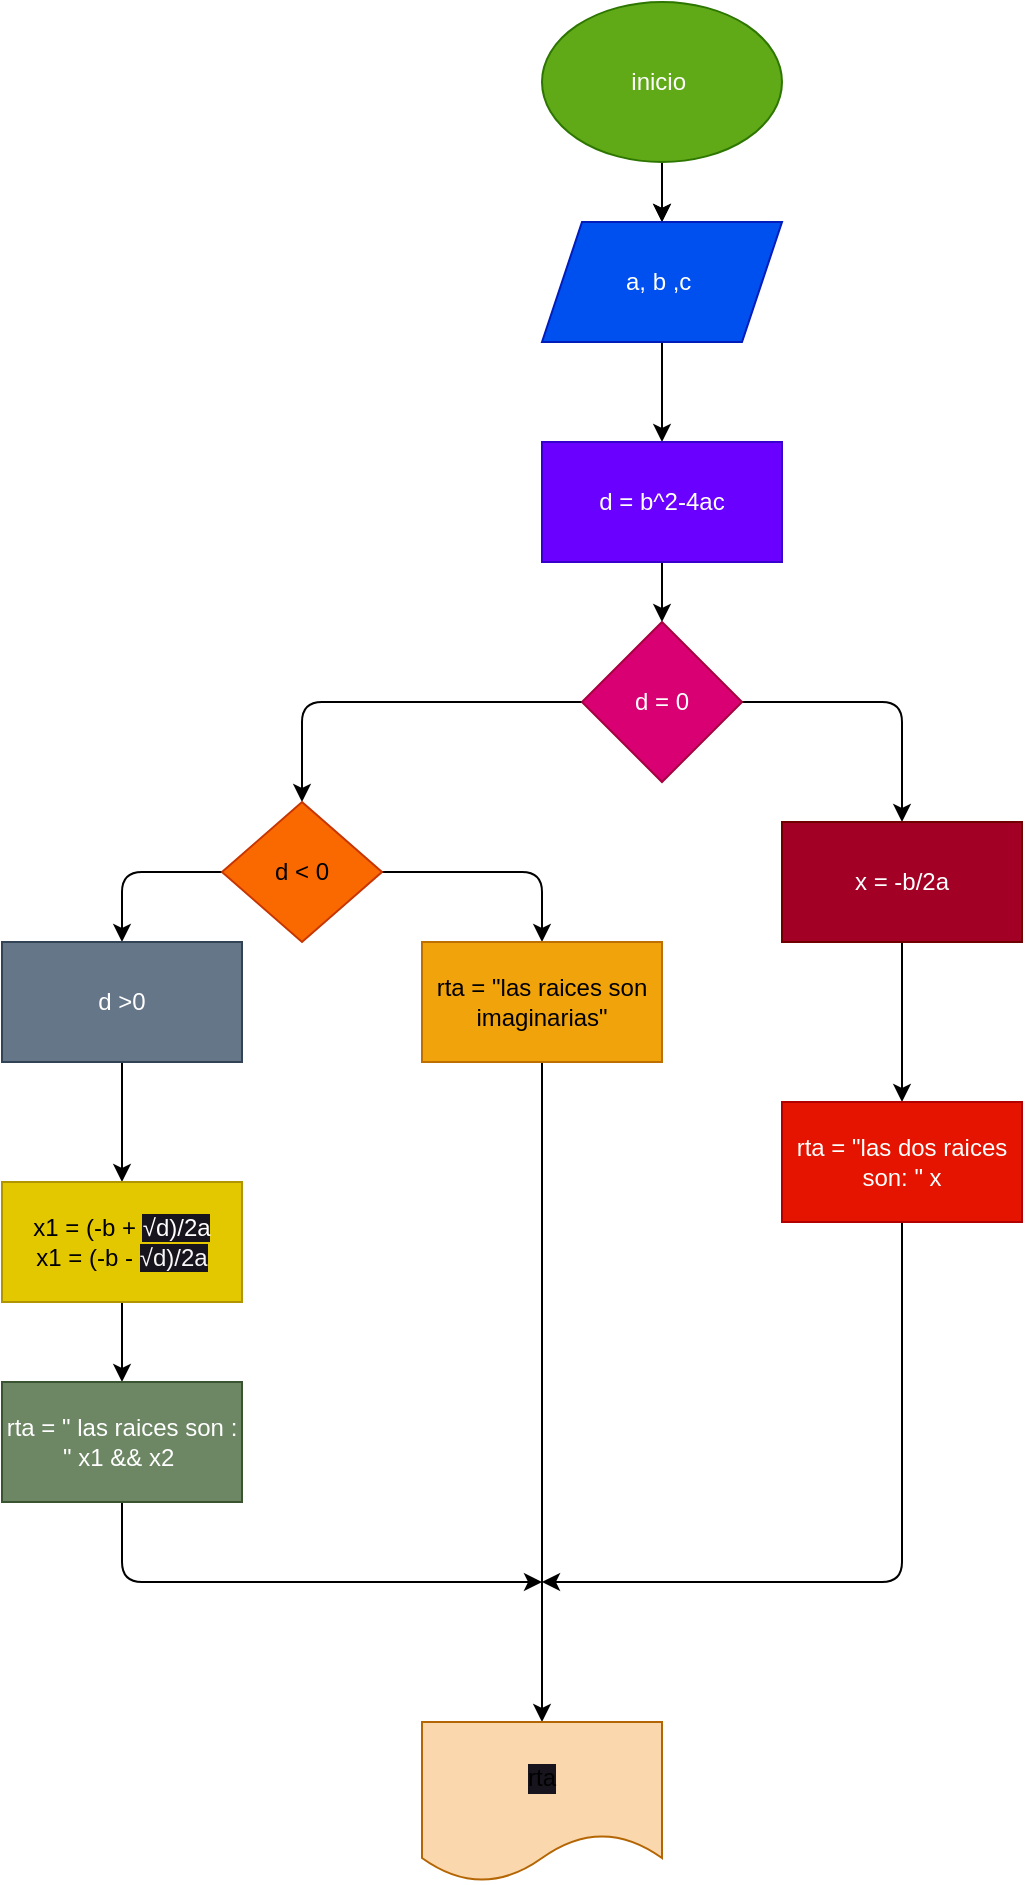 <mxfile>
    <diagram id="fuIoLRD1DCKYSGyPZKwF" name="Página-1">
        <mxGraphModel dx="810" dy="612" grid="1" gridSize="10" guides="1" tooltips="1" connect="1" arrows="1" fold="1" page="1" pageScale="1" pageWidth="850" pageHeight="1100" background="none" math="0" shadow="0">
            <root>
                <mxCell id="0"/>
                <mxCell id="1" parent="0"/>
                <mxCell id="4" value="" style="edgeStyle=none;html=1;" edge="1" parent="1" source="2" target="3">
                    <mxGeometry relative="1" as="geometry"/>
                </mxCell>
                <mxCell id="10" style="edgeStyle=none;html=1;entryX=0.5;entryY=0;entryDx=0;entryDy=0;" edge="1" parent="1" source="2" target="3">
                    <mxGeometry relative="1" as="geometry"/>
                </mxCell>
                <mxCell id="2" value="inicio&amp;nbsp;" style="ellipse;whiteSpace=wrap;html=1;fillColor=#60a917;fontColor=#ffffff;strokeColor=#2D7600;" vertex="1" parent="1">
                    <mxGeometry x="320" y="10" width="120" height="80" as="geometry"/>
                </mxCell>
                <mxCell id="7" value="" style="edgeStyle=none;html=1;entryX=0.5;entryY=0;entryDx=0;entryDy=0;" edge="1" parent="1" source="3" target="6">
                    <mxGeometry relative="1" as="geometry"/>
                </mxCell>
                <mxCell id="3" value="a, b ,c&amp;nbsp;" style="shape=parallelogram;perimeter=parallelogramPerimeter;whiteSpace=wrap;html=1;fixedSize=1;fillColor=#0050ef;fontColor=#ffffff;strokeColor=#001DBC;" vertex="1" parent="1">
                    <mxGeometry x="320" y="120" width="120" height="60" as="geometry"/>
                </mxCell>
                <mxCell id="9" style="edgeStyle=none;html=1;entryX=0.5;entryY=0;entryDx=0;entryDy=0;" edge="1" parent="1" source="6" target="8">
                    <mxGeometry relative="1" as="geometry"/>
                </mxCell>
                <mxCell id="6" value="d = b^2-4ac" style="whiteSpace=wrap;html=1;fillColor=#6a00ff;fontColor=#ffffff;strokeColor=#3700CC;" vertex="1" parent="1">
                    <mxGeometry x="320" y="230" width="120" height="60" as="geometry"/>
                </mxCell>
                <mxCell id="13" style="edgeStyle=none;html=1;entryX=0.5;entryY=0;entryDx=0;entryDy=0;" edge="1" parent="1" source="8" target="12">
                    <mxGeometry relative="1" as="geometry">
                        <Array as="points">
                            <mxPoint x="270" y="360"/>
                            <mxPoint x="200" y="360"/>
                        </Array>
                    </mxGeometry>
                </mxCell>
                <mxCell id="14" style="edgeStyle=none;html=1;entryX=0.5;entryY=0;entryDx=0;entryDy=0;exitX=1;exitY=0.5;exitDx=0;exitDy=0;" edge="1" parent="1" source="8" target="11">
                    <mxGeometry relative="1" as="geometry">
                        <Array as="points">
                            <mxPoint x="500" y="360"/>
                        </Array>
                    </mxGeometry>
                </mxCell>
                <mxCell id="8" value="d = 0" style="rhombus;whiteSpace=wrap;html=1;fillColor=#d80073;fontColor=#ffffff;strokeColor=#A50040;" vertex="1" parent="1">
                    <mxGeometry x="340" y="320" width="80" height="80" as="geometry"/>
                </mxCell>
                <mxCell id="16" value="" style="edgeStyle=none;html=1;" edge="1" parent="1" source="11" target="15">
                    <mxGeometry relative="1" as="geometry"/>
                </mxCell>
                <mxCell id="11" value="x = -b/2a" style="rounded=0;whiteSpace=wrap;html=1;fillColor=#a20025;fontColor=#ffffff;strokeColor=#6F0000;" vertex="1" parent="1">
                    <mxGeometry x="440" y="420" width="120" height="60" as="geometry"/>
                </mxCell>
                <mxCell id="18" style="edgeStyle=none;html=1;entryX=0.5;entryY=0;entryDx=0;entryDy=0;exitX=1;exitY=0.5;exitDx=0;exitDy=0;" edge="1" parent="1" source="12" target="17">
                    <mxGeometry relative="1" as="geometry">
                        <Array as="points">
                            <mxPoint x="320" y="445"/>
                        </Array>
                    </mxGeometry>
                </mxCell>
                <mxCell id="20" style="edgeStyle=none;html=1;entryX=0.5;entryY=0;entryDx=0;entryDy=0;" edge="1" parent="1" source="12" target="19">
                    <mxGeometry relative="1" as="geometry">
                        <Array as="points">
                            <mxPoint x="110" y="445"/>
                        </Array>
                    </mxGeometry>
                </mxCell>
                <mxCell id="12" value="d &amp;lt; 0" style="rhombus;whiteSpace=wrap;html=1;fillColor=#fa6800;fontColor=#000000;strokeColor=#C73500;" vertex="1" parent="1">
                    <mxGeometry x="160" y="410" width="80" height="70" as="geometry"/>
                </mxCell>
                <mxCell id="28" style="edgeStyle=none;html=1;fontFamily=Helvetica;fontSize=12;fontColor=#f8f7f7;" edge="1" parent="1" source="15">
                    <mxGeometry relative="1" as="geometry">
                        <mxPoint x="320" y="800" as="targetPoint"/>
                        <Array as="points">
                            <mxPoint x="500" y="800"/>
                        </Array>
                    </mxGeometry>
                </mxCell>
                <mxCell id="15" value="rta = &quot;las dos raices son: &quot; x" style="whiteSpace=wrap;html=1;rounded=0;fillColor=#e51400;fontColor=#ffffff;strokeColor=#B20000;" vertex="1" parent="1">
                    <mxGeometry x="440" y="560" width="120" height="60" as="geometry"/>
                </mxCell>
                <mxCell id="26" style="edgeStyle=none;html=1;fontFamily=Helvetica;fontSize=12;fontColor=#f8f7f7;" edge="1" parent="1" source="17" target="29">
                    <mxGeometry relative="1" as="geometry">
                        <mxPoint x="320" y="860" as="targetPoint"/>
                    </mxGeometry>
                </mxCell>
                <mxCell id="17" value="rta = &quot;las raices son imaginarias&quot;" style="rounded=0;whiteSpace=wrap;html=1;fillColor=#f0a30a;fontColor=#000000;strokeColor=#BD7000;" vertex="1" parent="1">
                    <mxGeometry x="260" y="480" width="120" height="60" as="geometry"/>
                </mxCell>
                <mxCell id="22" value="" style="edgeStyle=none;html=1;" edge="1" parent="1" source="19" target="21">
                    <mxGeometry relative="1" as="geometry"/>
                </mxCell>
                <mxCell id="19" value="d &amp;gt;0" style="rounded=0;whiteSpace=wrap;html=1;fillColor=#647687;fontColor=#ffffff;strokeColor=#314354;" vertex="1" parent="1">
                    <mxGeometry x="50" y="480" width="120" height="60" as="geometry"/>
                </mxCell>
                <mxCell id="24" value="" style="edgeStyle=none;html=1;fontFamily=Helvetica;fontSize=12;fontColor=#ffffff;" edge="1" parent="1" source="21" target="23">
                    <mxGeometry relative="1" as="geometry"/>
                </mxCell>
                <mxCell id="21" value="x1 = (-b +&amp;nbsp;&lt;span style=&quot;background-color: rgb(24, 20, 29);&quot;&gt;&lt;span style=&quot;text-align: start;&quot;&gt;&lt;font style=&quot;font-size: 12px;&quot; color=&quot;#ffffff&quot;&gt;√d)/2a&lt;/font&gt;&lt;/span&gt;&lt;br&gt;&lt;/span&gt;x1 = (-b -&amp;nbsp;&lt;span style=&quot;background-color: rgb(24, 20, 29);&quot;&gt;&lt;span style=&quot;text-align: start;&quot;&gt;&lt;font color=&quot;#f8f7f7&quot;&gt;√d)/2a&lt;/font&gt;&lt;/span&gt;&lt;/span&gt;" style="whiteSpace=wrap;html=1;rounded=0;fillColor=#e3c800;fontColor=#000000;strokeColor=#B09500;gradientColor=none;" vertex="1" parent="1">
                    <mxGeometry x="50" y="600" width="120" height="60" as="geometry"/>
                </mxCell>
                <mxCell id="27" style="edgeStyle=none;html=1;fontFamily=Helvetica;fontSize=12;fontColor=#f8f7f7;" edge="1" parent="1" source="23">
                    <mxGeometry relative="1" as="geometry">
                        <mxPoint x="320" y="800" as="targetPoint"/>
                        <Array as="points">
                            <mxPoint x="110" y="800"/>
                        </Array>
                    </mxGeometry>
                </mxCell>
                <mxCell id="23" value="rta = &quot; las raices son : &quot; x1 &amp;amp;&amp;amp; x2&amp;nbsp;" style="whiteSpace=wrap;html=1;rounded=0;fillColor=#6d8764;fontColor=#ffffff;strokeColor=#3A5431;" vertex="1" parent="1">
                    <mxGeometry x="50" y="700" width="120" height="60" as="geometry"/>
                </mxCell>
                <mxCell id="29" value="rta" style="shape=document;whiteSpace=wrap;html=1;boundedLbl=1;labelBackgroundColor=#18141d;strokeColor=#b46504;fontFamily=Helvetica;fontSize=12;fillColor=#fad7ac;" vertex="1" parent="1">
                    <mxGeometry x="260" y="870" width="120" height="80" as="geometry"/>
                </mxCell>
            </root>
        </mxGraphModel>
    </diagram>
</mxfile>